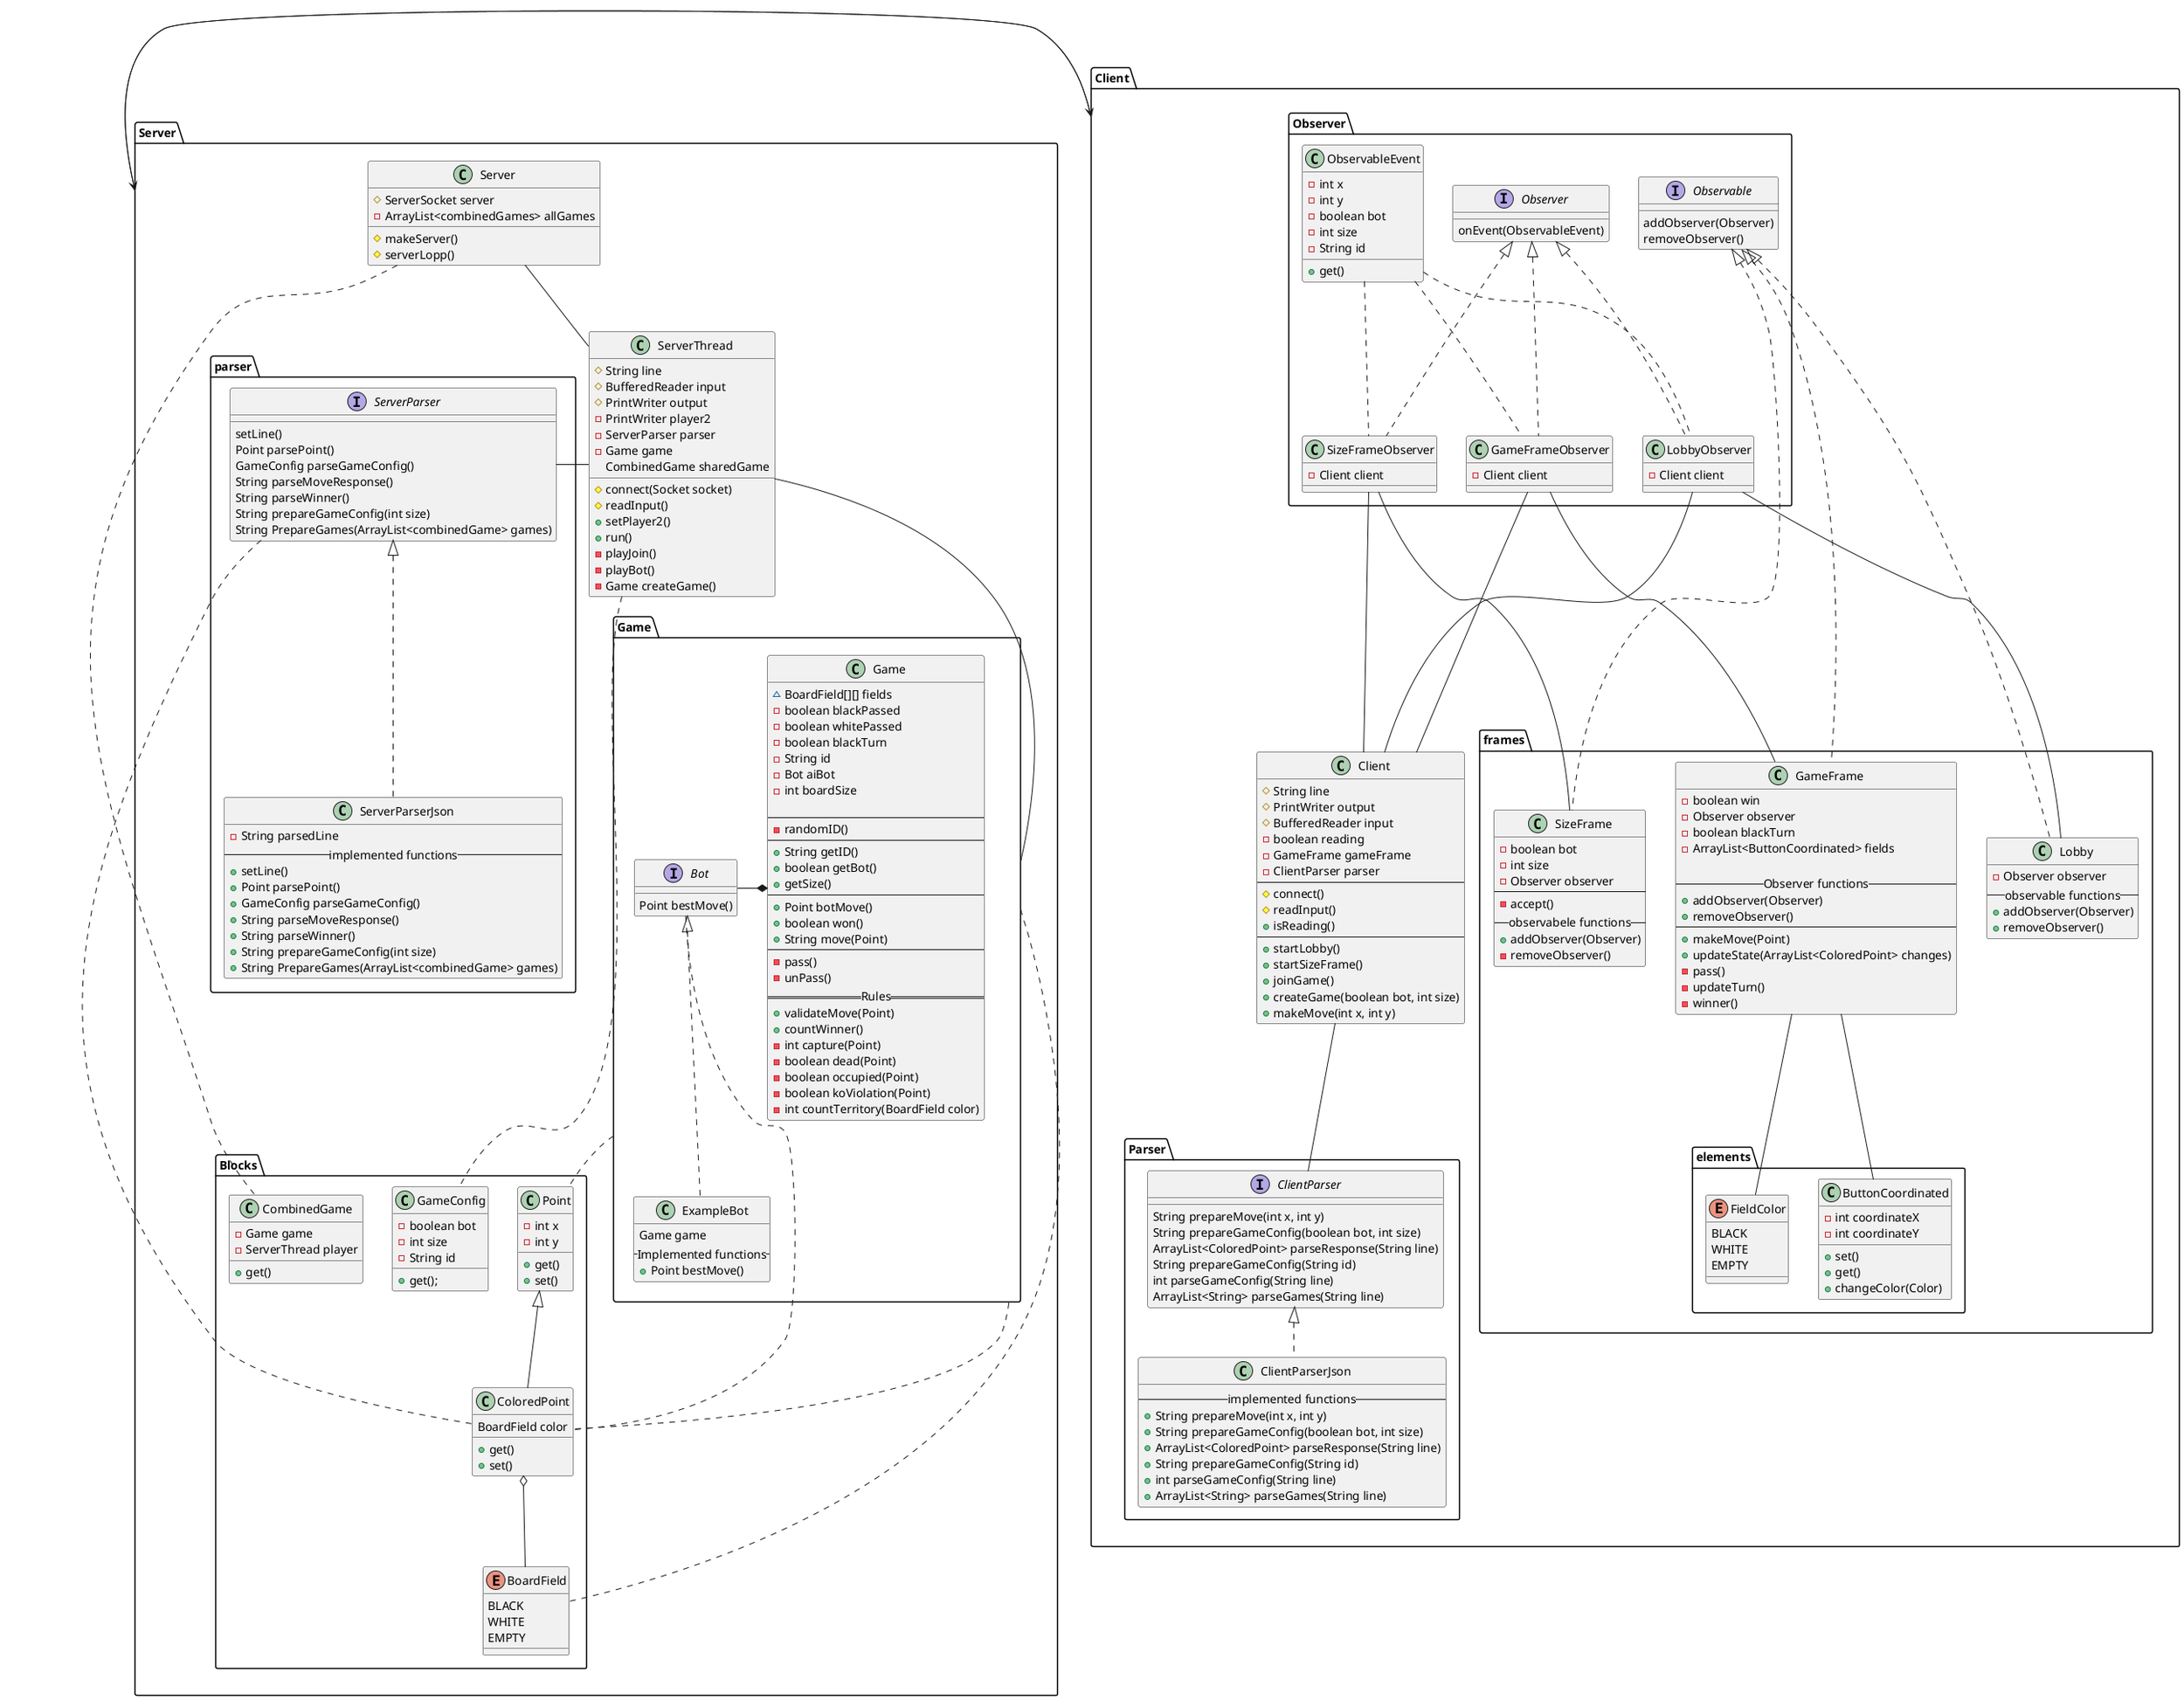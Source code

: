 @startuml

package Server {
    class Server {
        #ServerSocket server
        -ArrayList<combinedGames> allGames
        #makeServer()
        #serverLopp()
    }
    class ServerThread {
        #String line
        #BufferedReader input
        #PrintWriter output
        -PrintWriter player2
        -ServerParser parser
        -Game game
        CombinedGame sharedGame

        #connect(Socket socket)
        #readInput()
        +setPlayer2()
        +run()
        -playJoin()
        -playBot()
        -Game createGame()
    }
    package Game {
        class Game {
            ~BoardField[][] fields
            -boolean blackPassed
            -boolean whitePassed
            -boolean blackTurn
            -String id
            -Bot aiBot
            -int boardSize

            ---
            -randomID()
            ---
            +String getID()
            +boolean getBot()
            +getSize()
            ---
            +Point botMove()
            +boolean won()
            +String move(Point)
            ---
            -pass()
            -unPass()
            == Rules ==
            +validateMove(Point)
            +countWinner()
            -int capture(Point)
            -boolean dead(Point)
            -boolean occupied(Point)
            -boolean koViolation(Point)
            -int countTerritory(BoardField color)
        }
        interface Bot {
            Point bestMove()
        }
        class ExampleBot {
            Game game
            --Implemented functions--
            +Point bestMove()
        }
        Bot -* Game
        Bot <|.. ExampleBot
    }
    package parser {
        interface ServerParser{
            setLine()
            Point parsePoint()
            GameConfig parseGameConfig()
            String parseMoveResponse()
            String parseWinner()
            String prepareGameConfig(int size)
            String PrepareGames(ArrayList<combinedGame> games)
        }
        class ServerParserJson {
            -String parsedLine
            -- implemented functions --
            +setLine()
            +Point parsePoint()
            +GameConfig parseGameConfig()
            +String parseMoveResponse()
            +String parseWinner()
            +String prepareGameConfig(int size)
            +String PrepareGames(ArrayList<combinedGame> games)
        }

        ServerParser <|..ServerParserJson
    }
    package Blocks {
        class ColoredPoint {
            BoardField color
            +get()
            +set()
        }
        enum BoardField {
            BLACK
            WHITE
            EMPTY
        }
        class CombinedGame {
            -Game game
            -ServerThread player
            +get()
        }
        class GameConfig {
            -boolean bot
            -int size
            -String id
            +get();
        }
        class Point {
            -int x
            -int y
            +get()
            +set()
        }
        Point <|-- ColoredPoint
    }

    ServerParser - ServerThread
    Server -- ServerThread
    ServerThread -- Game
    Game .. Point
    ServerParser .. ColoredPoint
    Game .. ColoredPoint
    ServerThread .. GameConfig
    Server .. CombinedGame
    ColoredPoint o-- BoardField
    Game .. BoardField
    Bot .. ColoredPoint
}

package Client {
    class Client {
        #String line
        #PrintWriter output
        #BufferedReader input
        -boolean reading
        -GameFrame gameFrame
        -ClientParser parser
        ---
        #connect()
        #readInput()
        +isReading()
        ---
        +startLobby()
        +startSizeFrame()
        +joinGame()
        +createGame(boolean bot, int size)
        +makeMove(int x, int y)
    }
    package Parser {
        interface ClientParser {
            String prepareMove(int x, int y)
            String prepareGameConfig(boolean bot, int size)
            ArrayList<ColoredPoint> parseResponse(String line)
            String prepareGameConfig(String id)
            int parseGameConfig(String line)
            ArrayList<String> parseGames(String line)
        }
        class ClientParserJson {
            -- implemented functions --
            +String prepareMove(int x, int y)
            +String prepareGameConfig(boolean bot, int size)
            +ArrayList<ColoredPoint> parseResponse(String line)
            +String prepareGameConfig(String id)
            +int parseGameConfig(String line)
            +ArrayList<String> parseGames(String line)
        }
        ClientParser <|.. ClientParserJson
    }
    package Observer {
        interface Observer {
            onEvent(ObservableEvent)
        }
        interface Observable {
            addObserver(Observer)
            removeObserver()
        }
        class ObservableEvent {
            -int x
            -int y
            -boolean bot
            -int size
            -String id

            +get()
        }
        class LobbyObserver {
            -Client client
        }
        class SizeFrameObserver {
            -Client client
        }
        class GameFrameObserver {
            -Client client
        }
        Observer <|.. GameFrameObserver
        Observer <|.. LobbyObserver
        Observer <|.. SizeFrameObserver
        ObservableEvent .. SizeFrameObserver
        ObservableEvent .. GameFrameObserver
        ObservableEvent .. LobbyObserver
    }
    package frames {
        package elements {
            class ButtonCoordinated {
                -int coordinateX
                -int coordinateY

                +set()
                +get()
                +changeColor(Color)
            }
            enum FieldColor {
                BLACK
                WHITE
                EMPTY
            }
        }
        class GameFrame {
            -boolean win
            -Observer observer
            -boolean blackTurn
            -ArrayList<ButtonCoordinated> fields

            -- Observer functions --
            +addObserver(Observer)
            +removeObserver()
            ---
            +makeMove(Point)
            +updateState(ArrayList<ColoredPoint> changes)
            -pass()
            -updateTurn()
            -winner()
        }
        class Lobby {
            -Observer observer
            -- observable functions --
            +addObserver(Observer)
            +removeObserver()
        }
        class SizeFrame {
            -boolean bot
            -int size
            -Observer observer
            ---
            -accept()
            -- observabele functions --
            +addObserver(Observer)
            -removeObserver()
        }

    }

    Observable <|... Lobby
    Observable <|... GameFrame
    Observable <|... SizeFrame
    LobbyObserver -- Lobby
    LobbyObserver -- Client
    SizeFrameObserver -- SizeFrame
    SizeFrameObserver -- Client
    GameFrameObserver -- GameFrame
    GameFrameObserver -- Client
    Client -- ClientParser
    GameFrame -- FieldColor
    GameFrame -- ButtonCoordinated

}

Server <- Client
Client <- Server

@enduml